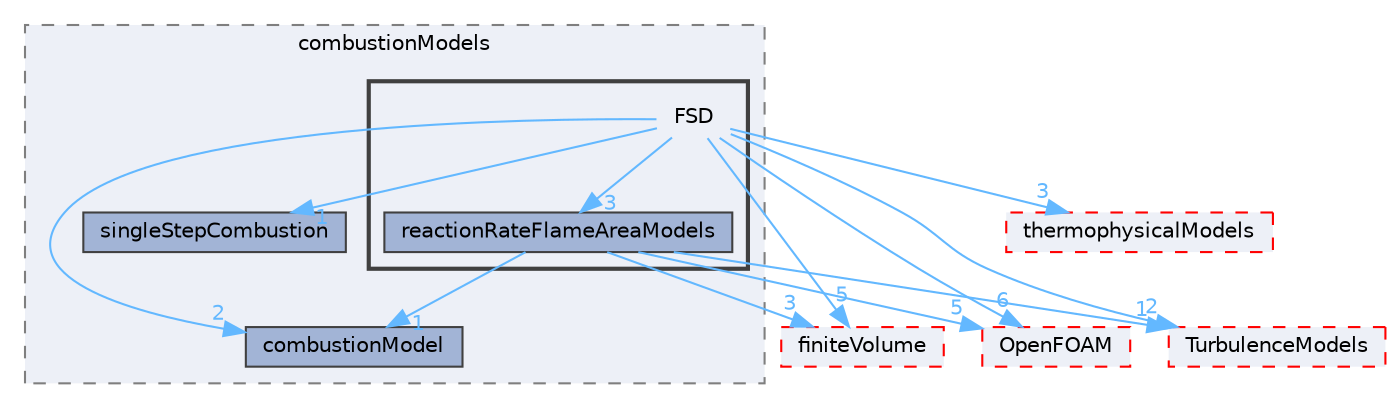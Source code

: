 digraph "src/combustionModels/FSD"
{
 // LATEX_PDF_SIZE
  bgcolor="transparent";
  edge [fontname=Helvetica,fontsize=10,labelfontname=Helvetica,labelfontsize=10];
  node [fontname=Helvetica,fontsize=10,shape=box,height=0.2,width=0.4];
  compound=true
  subgraph clusterdir_a28bb8a003fe9b05e061f79ecbbcb476 {
    graph [ bgcolor="#edf0f7", pencolor="grey50", label="combustionModels", fontname=Helvetica,fontsize=10 style="filled,dashed", URL="dir_a28bb8a003fe9b05e061f79ecbbcb476.html",tooltip=""]
  dir_67089bd647ef63ae09f43c52d62dbb27 [label="singleStepCombustion", fillcolor="#a2b4d6", color="grey25", style="filled", URL="dir_67089bd647ef63ae09f43c52d62dbb27.html",tooltip=""];
  dir_cf7b61e9dee2eed7a2c89936088862b3 [label="combustionModel", fillcolor="#a2b4d6", color="grey25", style="filled", URL="dir_cf7b61e9dee2eed7a2c89936088862b3.html",tooltip=""];
  subgraph clusterdir_6967d754ebfcc2eff82755661c465b9f {
    graph [ bgcolor="#edf0f7", pencolor="grey25", label="", fontname=Helvetica,fontsize=10 style="filled,bold", URL="dir_6967d754ebfcc2eff82755661c465b9f.html",tooltip=""]
    dir_6967d754ebfcc2eff82755661c465b9f [shape=plaintext, label="FSD"];
  dir_9c3d91a4b7d61f179fd934e74cf0e426 [label="reactionRateFlameAreaModels", fillcolor="#a2b4d6", color="grey25", style="filled", URL="dir_9c3d91a4b7d61f179fd934e74cf0e426.html",tooltip=""];
  }
  }
  dir_1eda626aeac0f0ad2848c36acaa5d501 [label="TurbulenceModels", fillcolor="#edf0f7", color="red", style="filled,dashed", URL="dir_1eda626aeac0f0ad2848c36acaa5d501.html",tooltip=""];
  dir_2778d089ec5c4f66810b11f753867003 [label="thermophysicalModels", fillcolor="#edf0f7", color="red", style="filled,dashed", URL="dir_2778d089ec5c4f66810b11f753867003.html",tooltip=""];
  dir_9bd15774b555cf7259a6fa18f99fe99b [label="finiteVolume", fillcolor="#edf0f7", color="red", style="filled,dashed", URL="dir_9bd15774b555cf7259a6fa18f99fe99b.html",tooltip=""];
  dir_c5473ff19b20e6ec4dfe5c310b3778a8 [label="OpenFOAM", fillcolor="#edf0f7", color="red", style="filled,dashed", URL="dir_c5473ff19b20e6ec4dfe5c310b3778a8.html",tooltip=""];
  dir_6967d754ebfcc2eff82755661c465b9f->dir_1eda626aeac0f0ad2848c36acaa5d501 [headlabel="2", labeldistance=1.5 headhref="dir_001504_004143.html" href="dir_001504_004143.html" color="steelblue1" fontcolor="steelblue1"];
  dir_6967d754ebfcc2eff82755661c465b9f->dir_2778d089ec5c4f66810b11f753867003 [headlabel="3", labeldistance=1.5 headhref="dir_001504_004022.html" href="dir_001504_004022.html" color="steelblue1" fontcolor="steelblue1"];
  dir_6967d754ebfcc2eff82755661c465b9f->dir_67089bd647ef63ae09f43c52d62dbb27 [headlabel="1", labeldistance=1.5 headhref="dir_001504_003559.html" href="dir_001504_003559.html" color="steelblue1" fontcolor="steelblue1"];
  dir_6967d754ebfcc2eff82755661c465b9f->dir_9bd15774b555cf7259a6fa18f99fe99b [headlabel="5", labeldistance=1.5 headhref="dir_001504_001387.html" href="dir_001504_001387.html" color="steelblue1" fontcolor="steelblue1"];
  dir_6967d754ebfcc2eff82755661c465b9f->dir_9c3d91a4b7d61f179fd934e74cf0e426 [headlabel="3", labeldistance=1.5 headhref="dir_001504_003239.html" href="dir_001504_003239.html" color="steelblue1" fontcolor="steelblue1"];
  dir_6967d754ebfcc2eff82755661c465b9f->dir_c5473ff19b20e6ec4dfe5c310b3778a8 [headlabel="6", labeldistance=1.5 headhref="dir_001504_002695.html" href="dir_001504_002695.html" color="steelblue1" fontcolor="steelblue1"];
  dir_6967d754ebfcc2eff82755661c465b9f->dir_cf7b61e9dee2eed7a2c89936088862b3 [headlabel="2", labeldistance=1.5 headhref="dir_001504_000547.html" href="dir_001504_000547.html" color="steelblue1" fontcolor="steelblue1"];
  dir_9c3d91a4b7d61f179fd934e74cf0e426->dir_9bd15774b555cf7259a6fa18f99fe99b [headlabel="3", labeldistance=1.5 headhref="dir_003239_001387.html" href="dir_003239_001387.html" color="steelblue1" fontcolor="steelblue1"];
  dir_9c3d91a4b7d61f179fd934e74cf0e426->dir_c5473ff19b20e6ec4dfe5c310b3778a8 [headlabel="5", labeldistance=1.5 headhref="dir_003239_002695.html" href="dir_003239_002695.html" color="steelblue1" fontcolor="steelblue1"];
  dir_9c3d91a4b7d61f179fd934e74cf0e426->dir_cf7b61e9dee2eed7a2c89936088862b3 [headlabel="1", labeldistance=1.5 headhref="dir_003239_000547.html" href="dir_003239_000547.html" color="steelblue1" fontcolor="steelblue1"];
  dir_9c3d91a4b7d61f179fd934e74cf0e426->dir_1eda626aeac0f0ad2848c36acaa5d501 [headlabel="1", labeldistance=1.5 headhref="dir_003239_004143.html" href="dir_003239_004143.html" color="steelblue1" fontcolor="steelblue1"];
}
